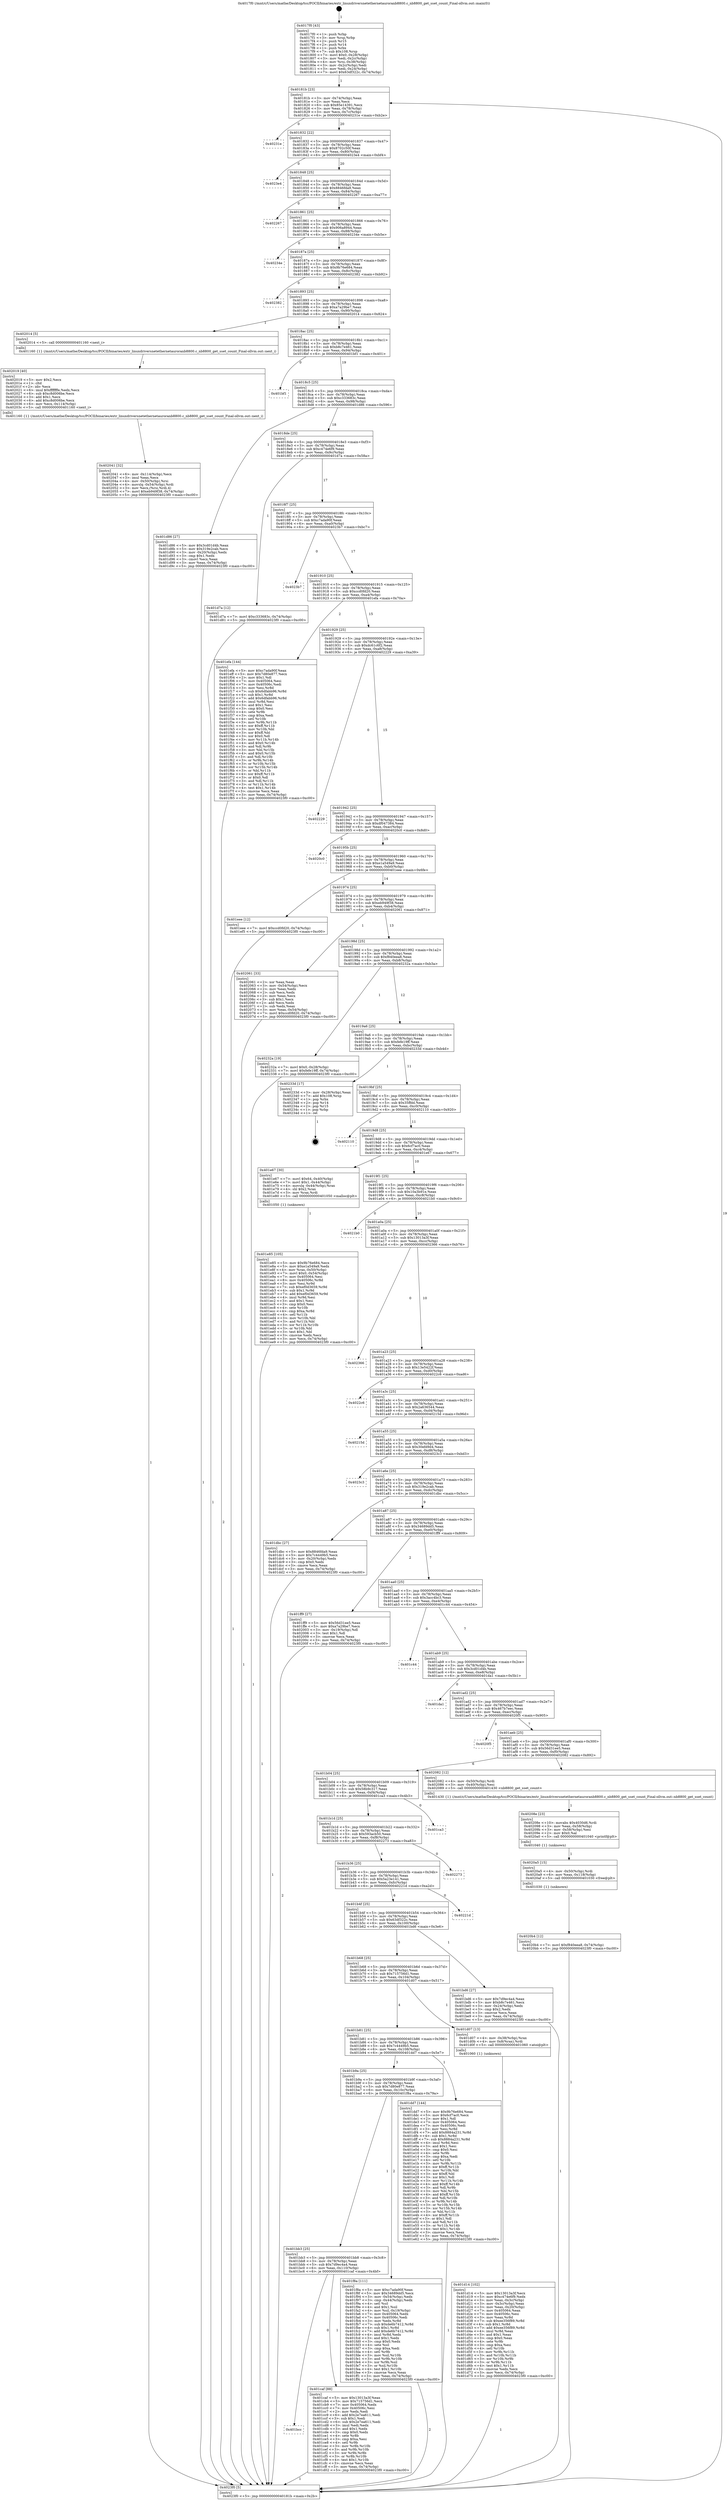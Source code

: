 digraph "0x4017f0" {
  label = "0x4017f0 (/mnt/c/Users/mathe/Desktop/tcc/POCII/binaries/extr_linuxdriversnetethernetauroranb8800.c_nb8800_get_sset_count_Final-ollvm.out::main(0))"
  labelloc = "t"
  node[shape=record]

  Entry [label="",width=0.3,height=0.3,shape=circle,fillcolor=black,style=filled]
  "0x40181b" [label="{
     0x40181b [23]\l
     | [instrs]\l
     &nbsp;&nbsp;0x40181b \<+3\>: mov -0x74(%rbp),%eax\l
     &nbsp;&nbsp;0x40181e \<+2\>: mov %eax,%ecx\l
     &nbsp;&nbsp;0x401820 \<+6\>: sub $0x85e14391,%ecx\l
     &nbsp;&nbsp;0x401826 \<+3\>: mov %eax,-0x78(%rbp)\l
     &nbsp;&nbsp;0x401829 \<+3\>: mov %ecx,-0x7c(%rbp)\l
     &nbsp;&nbsp;0x40182c \<+6\>: je 000000000040231e \<main+0xb2e\>\l
  }"]
  "0x40231e" [label="{
     0x40231e\l
  }", style=dashed]
  "0x401832" [label="{
     0x401832 [22]\l
     | [instrs]\l
     &nbsp;&nbsp;0x401832 \<+5\>: jmp 0000000000401837 \<main+0x47\>\l
     &nbsp;&nbsp;0x401837 \<+3\>: mov -0x78(%rbp),%eax\l
     &nbsp;&nbsp;0x40183a \<+5\>: sub $0x8702c50f,%eax\l
     &nbsp;&nbsp;0x40183f \<+3\>: mov %eax,-0x80(%rbp)\l
     &nbsp;&nbsp;0x401842 \<+6\>: je 00000000004023e4 \<main+0xbf4\>\l
  }"]
  Exit [label="",width=0.3,height=0.3,shape=circle,fillcolor=black,style=filled,peripheries=2]
  "0x4023e4" [label="{
     0x4023e4\l
  }", style=dashed]
  "0x401848" [label="{
     0x401848 [25]\l
     | [instrs]\l
     &nbsp;&nbsp;0x401848 \<+5\>: jmp 000000000040184d \<main+0x5d\>\l
     &nbsp;&nbsp;0x40184d \<+3\>: mov -0x78(%rbp),%eax\l
     &nbsp;&nbsp;0x401850 \<+5\>: sub $0x8846fda9,%eax\l
     &nbsp;&nbsp;0x401855 \<+6\>: mov %eax,-0x84(%rbp)\l
     &nbsp;&nbsp;0x40185b \<+6\>: je 0000000000402267 \<main+0xa77\>\l
  }"]
  "0x4020b4" [label="{
     0x4020b4 [12]\l
     | [instrs]\l
     &nbsp;&nbsp;0x4020b4 \<+7\>: movl $0xf840eea8,-0x74(%rbp)\l
     &nbsp;&nbsp;0x4020bb \<+5\>: jmp 00000000004023f0 \<main+0xc00\>\l
  }"]
  "0x402267" [label="{
     0x402267\l
  }", style=dashed]
  "0x401861" [label="{
     0x401861 [25]\l
     | [instrs]\l
     &nbsp;&nbsp;0x401861 \<+5\>: jmp 0000000000401866 \<main+0x76\>\l
     &nbsp;&nbsp;0x401866 \<+3\>: mov -0x78(%rbp),%eax\l
     &nbsp;&nbsp;0x401869 \<+5\>: sub $0x906a8944,%eax\l
     &nbsp;&nbsp;0x40186e \<+6\>: mov %eax,-0x88(%rbp)\l
     &nbsp;&nbsp;0x401874 \<+6\>: je 000000000040234e \<main+0xb5e\>\l
  }"]
  "0x4020a5" [label="{
     0x4020a5 [15]\l
     | [instrs]\l
     &nbsp;&nbsp;0x4020a5 \<+4\>: mov -0x50(%rbp),%rdi\l
     &nbsp;&nbsp;0x4020a9 \<+6\>: mov %eax,-0x118(%rbp)\l
     &nbsp;&nbsp;0x4020af \<+5\>: call 0000000000401030 \<free@plt\>\l
     | [calls]\l
     &nbsp;&nbsp;0x401030 \{1\} (unknown)\l
  }"]
  "0x40234e" [label="{
     0x40234e\l
  }", style=dashed]
  "0x40187a" [label="{
     0x40187a [25]\l
     | [instrs]\l
     &nbsp;&nbsp;0x40187a \<+5\>: jmp 000000000040187f \<main+0x8f\>\l
     &nbsp;&nbsp;0x40187f \<+3\>: mov -0x78(%rbp),%eax\l
     &nbsp;&nbsp;0x401882 \<+5\>: sub $0x9b76e684,%eax\l
     &nbsp;&nbsp;0x401887 \<+6\>: mov %eax,-0x8c(%rbp)\l
     &nbsp;&nbsp;0x40188d \<+6\>: je 0000000000402382 \<main+0xb92\>\l
  }"]
  "0x40208e" [label="{
     0x40208e [23]\l
     | [instrs]\l
     &nbsp;&nbsp;0x40208e \<+10\>: movabs $0x4030d6,%rdi\l
     &nbsp;&nbsp;0x402098 \<+3\>: mov %eax,-0x58(%rbp)\l
     &nbsp;&nbsp;0x40209b \<+3\>: mov -0x58(%rbp),%esi\l
     &nbsp;&nbsp;0x40209e \<+2\>: mov $0x0,%al\l
     &nbsp;&nbsp;0x4020a0 \<+5\>: call 0000000000401040 \<printf@plt\>\l
     | [calls]\l
     &nbsp;&nbsp;0x401040 \{1\} (unknown)\l
  }"]
  "0x402382" [label="{
     0x402382\l
  }", style=dashed]
  "0x401893" [label="{
     0x401893 [25]\l
     | [instrs]\l
     &nbsp;&nbsp;0x401893 \<+5\>: jmp 0000000000401898 \<main+0xa8\>\l
     &nbsp;&nbsp;0x401898 \<+3\>: mov -0x78(%rbp),%eax\l
     &nbsp;&nbsp;0x40189b \<+5\>: sub $0xa7a29be7,%eax\l
     &nbsp;&nbsp;0x4018a0 \<+6\>: mov %eax,-0x90(%rbp)\l
     &nbsp;&nbsp;0x4018a6 \<+6\>: je 0000000000402014 \<main+0x824\>\l
  }"]
  "0x402041" [label="{
     0x402041 [32]\l
     | [instrs]\l
     &nbsp;&nbsp;0x402041 \<+6\>: mov -0x114(%rbp),%ecx\l
     &nbsp;&nbsp;0x402047 \<+3\>: imul %eax,%ecx\l
     &nbsp;&nbsp;0x40204a \<+4\>: mov -0x50(%rbp),%rsi\l
     &nbsp;&nbsp;0x40204e \<+4\>: movslq -0x54(%rbp),%rdi\l
     &nbsp;&nbsp;0x402052 \<+3\>: mov %ecx,(%rsi,%rdi,4)\l
     &nbsp;&nbsp;0x402055 \<+7\>: movl $0xeb949f38,-0x74(%rbp)\l
     &nbsp;&nbsp;0x40205c \<+5\>: jmp 00000000004023f0 \<main+0xc00\>\l
  }"]
  "0x402014" [label="{
     0x402014 [5]\l
     | [instrs]\l
     &nbsp;&nbsp;0x402014 \<+5\>: call 0000000000401160 \<next_i\>\l
     | [calls]\l
     &nbsp;&nbsp;0x401160 \{1\} (/mnt/c/Users/mathe/Desktop/tcc/POCII/binaries/extr_linuxdriversnetethernetauroranb8800.c_nb8800_get_sset_count_Final-ollvm.out::next_i)\l
  }"]
  "0x4018ac" [label="{
     0x4018ac [25]\l
     | [instrs]\l
     &nbsp;&nbsp;0x4018ac \<+5\>: jmp 00000000004018b1 \<main+0xc1\>\l
     &nbsp;&nbsp;0x4018b1 \<+3\>: mov -0x78(%rbp),%eax\l
     &nbsp;&nbsp;0x4018b4 \<+5\>: sub $0xb8c7e461,%eax\l
     &nbsp;&nbsp;0x4018b9 \<+6\>: mov %eax,-0x94(%rbp)\l
     &nbsp;&nbsp;0x4018bf \<+6\>: je 0000000000401bf1 \<main+0x401\>\l
  }"]
  "0x402019" [label="{
     0x402019 [40]\l
     | [instrs]\l
     &nbsp;&nbsp;0x402019 \<+5\>: mov $0x2,%ecx\l
     &nbsp;&nbsp;0x40201e \<+1\>: cltd\l
     &nbsp;&nbsp;0x40201f \<+2\>: idiv %ecx\l
     &nbsp;&nbsp;0x402021 \<+6\>: imul $0xfffffffe,%edx,%ecx\l
     &nbsp;&nbsp;0x402027 \<+6\>: sub $0xc8d006be,%ecx\l
     &nbsp;&nbsp;0x40202d \<+3\>: add $0x1,%ecx\l
     &nbsp;&nbsp;0x402030 \<+6\>: add $0xc8d006be,%ecx\l
     &nbsp;&nbsp;0x402036 \<+6\>: mov %ecx,-0x114(%rbp)\l
     &nbsp;&nbsp;0x40203c \<+5\>: call 0000000000401160 \<next_i\>\l
     | [calls]\l
     &nbsp;&nbsp;0x401160 \{1\} (/mnt/c/Users/mathe/Desktop/tcc/POCII/binaries/extr_linuxdriversnetethernetauroranb8800.c_nb8800_get_sset_count_Final-ollvm.out::next_i)\l
  }"]
  "0x401bf1" [label="{
     0x401bf1\l
  }", style=dashed]
  "0x4018c5" [label="{
     0x4018c5 [25]\l
     | [instrs]\l
     &nbsp;&nbsp;0x4018c5 \<+5\>: jmp 00000000004018ca \<main+0xda\>\l
     &nbsp;&nbsp;0x4018ca \<+3\>: mov -0x78(%rbp),%eax\l
     &nbsp;&nbsp;0x4018cd \<+5\>: sub $0xc333683c,%eax\l
     &nbsp;&nbsp;0x4018d2 \<+6\>: mov %eax,-0x98(%rbp)\l
     &nbsp;&nbsp;0x4018d8 \<+6\>: je 0000000000401d86 \<main+0x596\>\l
  }"]
  "0x401e85" [label="{
     0x401e85 [105]\l
     | [instrs]\l
     &nbsp;&nbsp;0x401e85 \<+5\>: mov $0x9b76e684,%ecx\l
     &nbsp;&nbsp;0x401e8a \<+5\>: mov $0xe1a549a9,%edx\l
     &nbsp;&nbsp;0x401e8f \<+4\>: mov %rax,-0x50(%rbp)\l
     &nbsp;&nbsp;0x401e93 \<+7\>: movl $0x0,-0x54(%rbp)\l
     &nbsp;&nbsp;0x401e9a \<+7\>: mov 0x405064,%esi\l
     &nbsp;&nbsp;0x401ea1 \<+8\>: mov 0x40506c,%r8d\l
     &nbsp;&nbsp;0x401ea9 \<+3\>: mov %esi,%r9d\l
     &nbsp;&nbsp;0x401eac \<+7\>: sub $0xef0d3659,%r9d\l
     &nbsp;&nbsp;0x401eb3 \<+4\>: sub $0x1,%r9d\l
     &nbsp;&nbsp;0x401eb7 \<+7\>: add $0xef0d3659,%r9d\l
     &nbsp;&nbsp;0x401ebe \<+4\>: imul %r9d,%esi\l
     &nbsp;&nbsp;0x401ec2 \<+3\>: and $0x1,%esi\l
     &nbsp;&nbsp;0x401ec5 \<+3\>: cmp $0x0,%esi\l
     &nbsp;&nbsp;0x401ec8 \<+4\>: sete %r10b\l
     &nbsp;&nbsp;0x401ecc \<+4\>: cmp $0xa,%r8d\l
     &nbsp;&nbsp;0x401ed0 \<+4\>: setl %r11b\l
     &nbsp;&nbsp;0x401ed4 \<+3\>: mov %r10b,%bl\l
     &nbsp;&nbsp;0x401ed7 \<+3\>: and %r11b,%bl\l
     &nbsp;&nbsp;0x401eda \<+3\>: xor %r11b,%r10b\l
     &nbsp;&nbsp;0x401edd \<+3\>: or %r10b,%bl\l
     &nbsp;&nbsp;0x401ee0 \<+3\>: test $0x1,%bl\l
     &nbsp;&nbsp;0x401ee3 \<+3\>: cmovne %edx,%ecx\l
     &nbsp;&nbsp;0x401ee6 \<+3\>: mov %ecx,-0x74(%rbp)\l
     &nbsp;&nbsp;0x401ee9 \<+5\>: jmp 00000000004023f0 \<main+0xc00\>\l
  }"]
  "0x401d86" [label="{
     0x401d86 [27]\l
     | [instrs]\l
     &nbsp;&nbsp;0x401d86 \<+5\>: mov $0x3cd01d4b,%eax\l
     &nbsp;&nbsp;0x401d8b \<+5\>: mov $0x319e2cab,%ecx\l
     &nbsp;&nbsp;0x401d90 \<+3\>: mov -0x20(%rbp),%edx\l
     &nbsp;&nbsp;0x401d93 \<+3\>: cmp $0x1,%edx\l
     &nbsp;&nbsp;0x401d96 \<+3\>: cmovl %ecx,%eax\l
     &nbsp;&nbsp;0x401d99 \<+3\>: mov %eax,-0x74(%rbp)\l
     &nbsp;&nbsp;0x401d9c \<+5\>: jmp 00000000004023f0 \<main+0xc00\>\l
  }"]
  "0x4018de" [label="{
     0x4018de [25]\l
     | [instrs]\l
     &nbsp;&nbsp;0x4018de \<+5\>: jmp 00000000004018e3 \<main+0xf3\>\l
     &nbsp;&nbsp;0x4018e3 \<+3\>: mov -0x78(%rbp),%eax\l
     &nbsp;&nbsp;0x4018e6 \<+5\>: sub $0xc474e6f9,%eax\l
     &nbsp;&nbsp;0x4018eb \<+6\>: mov %eax,-0x9c(%rbp)\l
     &nbsp;&nbsp;0x4018f1 \<+6\>: je 0000000000401d7a \<main+0x58a\>\l
  }"]
  "0x401d14" [label="{
     0x401d14 [102]\l
     | [instrs]\l
     &nbsp;&nbsp;0x401d14 \<+5\>: mov $0x13013a3f,%ecx\l
     &nbsp;&nbsp;0x401d19 \<+5\>: mov $0xc474e6f9,%edx\l
     &nbsp;&nbsp;0x401d1e \<+3\>: mov %eax,-0x3c(%rbp)\l
     &nbsp;&nbsp;0x401d21 \<+3\>: mov -0x3c(%rbp),%eax\l
     &nbsp;&nbsp;0x401d24 \<+3\>: mov %eax,-0x20(%rbp)\l
     &nbsp;&nbsp;0x401d27 \<+7\>: mov 0x405064,%eax\l
     &nbsp;&nbsp;0x401d2e \<+7\>: mov 0x40506c,%esi\l
     &nbsp;&nbsp;0x401d35 \<+3\>: mov %eax,%r8d\l
     &nbsp;&nbsp;0x401d38 \<+7\>: sub $0xee356f89,%r8d\l
     &nbsp;&nbsp;0x401d3f \<+4\>: sub $0x1,%r8d\l
     &nbsp;&nbsp;0x401d43 \<+7\>: add $0xee356f89,%r8d\l
     &nbsp;&nbsp;0x401d4a \<+4\>: imul %r8d,%eax\l
     &nbsp;&nbsp;0x401d4e \<+3\>: and $0x1,%eax\l
     &nbsp;&nbsp;0x401d51 \<+3\>: cmp $0x0,%eax\l
     &nbsp;&nbsp;0x401d54 \<+4\>: sete %r9b\l
     &nbsp;&nbsp;0x401d58 \<+3\>: cmp $0xa,%esi\l
     &nbsp;&nbsp;0x401d5b \<+4\>: setl %r10b\l
     &nbsp;&nbsp;0x401d5f \<+3\>: mov %r9b,%r11b\l
     &nbsp;&nbsp;0x401d62 \<+3\>: and %r10b,%r11b\l
     &nbsp;&nbsp;0x401d65 \<+3\>: xor %r10b,%r9b\l
     &nbsp;&nbsp;0x401d68 \<+3\>: or %r9b,%r11b\l
     &nbsp;&nbsp;0x401d6b \<+4\>: test $0x1,%r11b\l
     &nbsp;&nbsp;0x401d6f \<+3\>: cmovne %edx,%ecx\l
     &nbsp;&nbsp;0x401d72 \<+3\>: mov %ecx,-0x74(%rbp)\l
     &nbsp;&nbsp;0x401d75 \<+5\>: jmp 00000000004023f0 \<main+0xc00\>\l
  }"]
  "0x401d7a" [label="{
     0x401d7a [12]\l
     | [instrs]\l
     &nbsp;&nbsp;0x401d7a \<+7\>: movl $0xc333683c,-0x74(%rbp)\l
     &nbsp;&nbsp;0x401d81 \<+5\>: jmp 00000000004023f0 \<main+0xc00\>\l
  }"]
  "0x4018f7" [label="{
     0x4018f7 [25]\l
     | [instrs]\l
     &nbsp;&nbsp;0x4018f7 \<+5\>: jmp 00000000004018fc \<main+0x10c\>\l
     &nbsp;&nbsp;0x4018fc \<+3\>: mov -0x78(%rbp),%eax\l
     &nbsp;&nbsp;0x4018ff \<+5\>: sub $0xc7ada90f,%eax\l
     &nbsp;&nbsp;0x401904 \<+6\>: mov %eax,-0xa0(%rbp)\l
     &nbsp;&nbsp;0x40190a \<+6\>: je 00000000004023b7 \<main+0xbc7\>\l
  }"]
  "0x401bcc" [label="{
     0x401bcc\l
  }", style=dashed]
  "0x4023b7" [label="{
     0x4023b7\l
  }", style=dashed]
  "0x401910" [label="{
     0x401910 [25]\l
     | [instrs]\l
     &nbsp;&nbsp;0x401910 \<+5\>: jmp 0000000000401915 \<main+0x125\>\l
     &nbsp;&nbsp;0x401915 \<+3\>: mov -0x78(%rbp),%eax\l
     &nbsp;&nbsp;0x401918 \<+5\>: sub $0xccd0fd20,%eax\l
     &nbsp;&nbsp;0x40191d \<+6\>: mov %eax,-0xa4(%rbp)\l
     &nbsp;&nbsp;0x401923 \<+6\>: je 0000000000401efa \<main+0x70a\>\l
  }"]
  "0x401caf" [label="{
     0x401caf [88]\l
     | [instrs]\l
     &nbsp;&nbsp;0x401caf \<+5\>: mov $0x13013a3f,%eax\l
     &nbsp;&nbsp;0x401cb4 \<+5\>: mov $0x715756d1,%ecx\l
     &nbsp;&nbsp;0x401cb9 \<+7\>: mov 0x405064,%edx\l
     &nbsp;&nbsp;0x401cc0 \<+7\>: mov 0x40506c,%esi\l
     &nbsp;&nbsp;0x401cc7 \<+2\>: mov %edx,%edi\l
     &nbsp;&nbsp;0x401cc9 \<+6\>: add $0x2e7ea611,%edi\l
     &nbsp;&nbsp;0x401ccf \<+3\>: sub $0x1,%edi\l
     &nbsp;&nbsp;0x401cd2 \<+6\>: sub $0x2e7ea611,%edi\l
     &nbsp;&nbsp;0x401cd8 \<+3\>: imul %edi,%edx\l
     &nbsp;&nbsp;0x401cdb \<+3\>: and $0x1,%edx\l
     &nbsp;&nbsp;0x401cde \<+3\>: cmp $0x0,%edx\l
     &nbsp;&nbsp;0x401ce1 \<+4\>: sete %r8b\l
     &nbsp;&nbsp;0x401ce5 \<+3\>: cmp $0xa,%esi\l
     &nbsp;&nbsp;0x401ce8 \<+4\>: setl %r9b\l
     &nbsp;&nbsp;0x401cec \<+3\>: mov %r8b,%r10b\l
     &nbsp;&nbsp;0x401cef \<+3\>: and %r9b,%r10b\l
     &nbsp;&nbsp;0x401cf2 \<+3\>: xor %r9b,%r8b\l
     &nbsp;&nbsp;0x401cf5 \<+3\>: or %r8b,%r10b\l
     &nbsp;&nbsp;0x401cf8 \<+4\>: test $0x1,%r10b\l
     &nbsp;&nbsp;0x401cfc \<+3\>: cmovne %ecx,%eax\l
     &nbsp;&nbsp;0x401cff \<+3\>: mov %eax,-0x74(%rbp)\l
     &nbsp;&nbsp;0x401d02 \<+5\>: jmp 00000000004023f0 \<main+0xc00\>\l
  }"]
  "0x401efa" [label="{
     0x401efa [144]\l
     | [instrs]\l
     &nbsp;&nbsp;0x401efa \<+5\>: mov $0xc7ada90f,%eax\l
     &nbsp;&nbsp;0x401eff \<+5\>: mov $0x7d80e877,%ecx\l
     &nbsp;&nbsp;0x401f04 \<+2\>: mov $0x1,%dl\l
     &nbsp;&nbsp;0x401f06 \<+7\>: mov 0x405064,%esi\l
     &nbsp;&nbsp;0x401f0d \<+7\>: mov 0x40506c,%edi\l
     &nbsp;&nbsp;0x401f14 \<+3\>: mov %esi,%r8d\l
     &nbsp;&nbsp;0x401f17 \<+7\>: sub $0x6dfabb96,%r8d\l
     &nbsp;&nbsp;0x401f1e \<+4\>: sub $0x1,%r8d\l
     &nbsp;&nbsp;0x401f22 \<+7\>: add $0x6dfabb96,%r8d\l
     &nbsp;&nbsp;0x401f29 \<+4\>: imul %r8d,%esi\l
     &nbsp;&nbsp;0x401f2d \<+3\>: and $0x1,%esi\l
     &nbsp;&nbsp;0x401f30 \<+3\>: cmp $0x0,%esi\l
     &nbsp;&nbsp;0x401f33 \<+4\>: sete %r9b\l
     &nbsp;&nbsp;0x401f37 \<+3\>: cmp $0xa,%edi\l
     &nbsp;&nbsp;0x401f3a \<+4\>: setl %r10b\l
     &nbsp;&nbsp;0x401f3e \<+3\>: mov %r9b,%r11b\l
     &nbsp;&nbsp;0x401f41 \<+4\>: xor $0xff,%r11b\l
     &nbsp;&nbsp;0x401f45 \<+3\>: mov %r10b,%bl\l
     &nbsp;&nbsp;0x401f48 \<+3\>: xor $0xff,%bl\l
     &nbsp;&nbsp;0x401f4b \<+3\>: xor $0x0,%dl\l
     &nbsp;&nbsp;0x401f4e \<+3\>: mov %r11b,%r14b\l
     &nbsp;&nbsp;0x401f51 \<+4\>: and $0x0,%r14b\l
     &nbsp;&nbsp;0x401f55 \<+3\>: and %dl,%r9b\l
     &nbsp;&nbsp;0x401f58 \<+3\>: mov %bl,%r15b\l
     &nbsp;&nbsp;0x401f5b \<+4\>: and $0x0,%r15b\l
     &nbsp;&nbsp;0x401f5f \<+3\>: and %dl,%r10b\l
     &nbsp;&nbsp;0x401f62 \<+3\>: or %r9b,%r14b\l
     &nbsp;&nbsp;0x401f65 \<+3\>: or %r10b,%r15b\l
     &nbsp;&nbsp;0x401f68 \<+3\>: xor %r15b,%r14b\l
     &nbsp;&nbsp;0x401f6b \<+3\>: or %bl,%r11b\l
     &nbsp;&nbsp;0x401f6e \<+4\>: xor $0xff,%r11b\l
     &nbsp;&nbsp;0x401f72 \<+3\>: or $0x0,%dl\l
     &nbsp;&nbsp;0x401f75 \<+3\>: and %dl,%r11b\l
     &nbsp;&nbsp;0x401f78 \<+3\>: or %r11b,%r14b\l
     &nbsp;&nbsp;0x401f7b \<+4\>: test $0x1,%r14b\l
     &nbsp;&nbsp;0x401f7f \<+3\>: cmovne %ecx,%eax\l
     &nbsp;&nbsp;0x401f82 \<+3\>: mov %eax,-0x74(%rbp)\l
     &nbsp;&nbsp;0x401f85 \<+5\>: jmp 00000000004023f0 \<main+0xc00\>\l
  }"]
  "0x401929" [label="{
     0x401929 [25]\l
     | [instrs]\l
     &nbsp;&nbsp;0x401929 \<+5\>: jmp 000000000040192e \<main+0x13e\>\l
     &nbsp;&nbsp;0x40192e \<+3\>: mov -0x78(%rbp),%eax\l
     &nbsp;&nbsp;0x401931 \<+5\>: sub $0xdc61c6f2,%eax\l
     &nbsp;&nbsp;0x401936 \<+6\>: mov %eax,-0xa8(%rbp)\l
     &nbsp;&nbsp;0x40193c \<+6\>: je 0000000000402229 \<main+0xa39\>\l
  }"]
  "0x401bb3" [label="{
     0x401bb3 [25]\l
     | [instrs]\l
     &nbsp;&nbsp;0x401bb3 \<+5\>: jmp 0000000000401bb8 \<main+0x3c8\>\l
     &nbsp;&nbsp;0x401bb8 \<+3\>: mov -0x78(%rbp),%eax\l
     &nbsp;&nbsp;0x401bbb \<+5\>: sub $0x7d9ec4a4,%eax\l
     &nbsp;&nbsp;0x401bc0 \<+6\>: mov %eax,-0x110(%rbp)\l
     &nbsp;&nbsp;0x401bc6 \<+6\>: je 0000000000401caf \<main+0x4bf\>\l
  }"]
  "0x402229" [label="{
     0x402229\l
  }", style=dashed]
  "0x401942" [label="{
     0x401942 [25]\l
     | [instrs]\l
     &nbsp;&nbsp;0x401942 \<+5\>: jmp 0000000000401947 \<main+0x157\>\l
     &nbsp;&nbsp;0x401947 \<+3\>: mov -0x78(%rbp),%eax\l
     &nbsp;&nbsp;0x40194a \<+5\>: sub $0xdf047384,%eax\l
     &nbsp;&nbsp;0x40194f \<+6\>: mov %eax,-0xac(%rbp)\l
     &nbsp;&nbsp;0x401955 \<+6\>: je 00000000004020c0 \<main+0x8d0\>\l
  }"]
  "0x401f8a" [label="{
     0x401f8a [111]\l
     | [instrs]\l
     &nbsp;&nbsp;0x401f8a \<+5\>: mov $0xc7ada90f,%eax\l
     &nbsp;&nbsp;0x401f8f \<+5\>: mov $0x34689dd5,%ecx\l
     &nbsp;&nbsp;0x401f94 \<+3\>: mov -0x54(%rbp),%edx\l
     &nbsp;&nbsp;0x401f97 \<+3\>: cmp -0x44(%rbp),%edx\l
     &nbsp;&nbsp;0x401f9a \<+4\>: setl %sil\l
     &nbsp;&nbsp;0x401f9e \<+4\>: and $0x1,%sil\l
     &nbsp;&nbsp;0x401fa2 \<+4\>: mov %sil,-0x19(%rbp)\l
     &nbsp;&nbsp;0x401fa6 \<+7\>: mov 0x405064,%edx\l
     &nbsp;&nbsp;0x401fad \<+7\>: mov 0x40506c,%edi\l
     &nbsp;&nbsp;0x401fb4 \<+3\>: mov %edx,%r8d\l
     &nbsp;&nbsp;0x401fb7 \<+7\>: sub $0xde6b7412,%r8d\l
     &nbsp;&nbsp;0x401fbe \<+4\>: sub $0x1,%r8d\l
     &nbsp;&nbsp;0x401fc2 \<+7\>: add $0xde6b7412,%r8d\l
     &nbsp;&nbsp;0x401fc9 \<+4\>: imul %r8d,%edx\l
     &nbsp;&nbsp;0x401fcd \<+3\>: and $0x1,%edx\l
     &nbsp;&nbsp;0x401fd0 \<+3\>: cmp $0x0,%edx\l
     &nbsp;&nbsp;0x401fd3 \<+4\>: sete %sil\l
     &nbsp;&nbsp;0x401fd7 \<+3\>: cmp $0xa,%edi\l
     &nbsp;&nbsp;0x401fda \<+4\>: setl %r9b\l
     &nbsp;&nbsp;0x401fde \<+3\>: mov %sil,%r10b\l
     &nbsp;&nbsp;0x401fe1 \<+3\>: and %r9b,%r10b\l
     &nbsp;&nbsp;0x401fe4 \<+3\>: xor %r9b,%sil\l
     &nbsp;&nbsp;0x401fe7 \<+3\>: or %sil,%r10b\l
     &nbsp;&nbsp;0x401fea \<+4\>: test $0x1,%r10b\l
     &nbsp;&nbsp;0x401fee \<+3\>: cmovne %ecx,%eax\l
     &nbsp;&nbsp;0x401ff1 \<+3\>: mov %eax,-0x74(%rbp)\l
     &nbsp;&nbsp;0x401ff4 \<+5\>: jmp 00000000004023f0 \<main+0xc00\>\l
  }"]
  "0x4020c0" [label="{
     0x4020c0\l
  }", style=dashed]
  "0x40195b" [label="{
     0x40195b [25]\l
     | [instrs]\l
     &nbsp;&nbsp;0x40195b \<+5\>: jmp 0000000000401960 \<main+0x170\>\l
     &nbsp;&nbsp;0x401960 \<+3\>: mov -0x78(%rbp),%eax\l
     &nbsp;&nbsp;0x401963 \<+5\>: sub $0xe1a549a9,%eax\l
     &nbsp;&nbsp;0x401968 \<+6\>: mov %eax,-0xb0(%rbp)\l
     &nbsp;&nbsp;0x40196e \<+6\>: je 0000000000401eee \<main+0x6fe\>\l
  }"]
  "0x401b9a" [label="{
     0x401b9a [25]\l
     | [instrs]\l
     &nbsp;&nbsp;0x401b9a \<+5\>: jmp 0000000000401b9f \<main+0x3af\>\l
     &nbsp;&nbsp;0x401b9f \<+3\>: mov -0x78(%rbp),%eax\l
     &nbsp;&nbsp;0x401ba2 \<+5\>: sub $0x7d80e877,%eax\l
     &nbsp;&nbsp;0x401ba7 \<+6\>: mov %eax,-0x10c(%rbp)\l
     &nbsp;&nbsp;0x401bad \<+6\>: je 0000000000401f8a \<main+0x79a\>\l
  }"]
  "0x401eee" [label="{
     0x401eee [12]\l
     | [instrs]\l
     &nbsp;&nbsp;0x401eee \<+7\>: movl $0xccd0fd20,-0x74(%rbp)\l
     &nbsp;&nbsp;0x401ef5 \<+5\>: jmp 00000000004023f0 \<main+0xc00\>\l
  }"]
  "0x401974" [label="{
     0x401974 [25]\l
     | [instrs]\l
     &nbsp;&nbsp;0x401974 \<+5\>: jmp 0000000000401979 \<main+0x189\>\l
     &nbsp;&nbsp;0x401979 \<+3\>: mov -0x78(%rbp),%eax\l
     &nbsp;&nbsp;0x40197c \<+5\>: sub $0xeb949f38,%eax\l
     &nbsp;&nbsp;0x401981 \<+6\>: mov %eax,-0xb4(%rbp)\l
     &nbsp;&nbsp;0x401987 \<+6\>: je 0000000000402061 \<main+0x871\>\l
  }"]
  "0x401dd7" [label="{
     0x401dd7 [144]\l
     | [instrs]\l
     &nbsp;&nbsp;0x401dd7 \<+5\>: mov $0x9b76e684,%eax\l
     &nbsp;&nbsp;0x401ddc \<+5\>: mov $0x6cf7ac0,%ecx\l
     &nbsp;&nbsp;0x401de1 \<+2\>: mov $0x1,%dl\l
     &nbsp;&nbsp;0x401de3 \<+7\>: mov 0x405064,%esi\l
     &nbsp;&nbsp;0x401dea \<+7\>: mov 0x40506c,%edi\l
     &nbsp;&nbsp;0x401df1 \<+3\>: mov %esi,%r8d\l
     &nbsp;&nbsp;0x401df4 \<+7\>: add $0x8884a231,%r8d\l
     &nbsp;&nbsp;0x401dfb \<+4\>: sub $0x1,%r8d\l
     &nbsp;&nbsp;0x401dff \<+7\>: sub $0x8884a231,%r8d\l
     &nbsp;&nbsp;0x401e06 \<+4\>: imul %r8d,%esi\l
     &nbsp;&nbsp;0x401e0a \<+3\>: and $0x1,%esi\l
     &nbsp;&nbsp;0x401e0d \<+3\>: cmp $0x0,%esi\l
     &nbsp;&nbsp;0x401e10 \<+4\>: sete %r9b\l
     &nbsp;&nbsp;0x401e14 \<+3\>: cmp $0xa,%edi\l
     &nbsp;&nbsp;0x401e17 \<+4\>: setl %r10b\l
     &nbsp;&nbsp;0x401e1b \<+3\>: mov %r9b,%r11b\l
     &nbsp;&nbsp;0x401e1e \<+4\>: xor $0xff,%r11b\l
     &nbsp;&nbsp;0x401e22 \<+3\>: mov %r10b,%bl\l
     &nbsp;&nbsp;0x401e25 \<+3\>: xor $0xff,%bl\l
     &nbsp;&nbsp;0x401e28 \<+3\>: xor $0x1,%dl\l
     &nbsp;&nbsp;0x401e2b \<+3\>: mov %r11b,%r14b\l
     &nbsp;&nbsp;0x401e2e \<+4\>: and $0xff,%r14b\l
     &nbsp;&nbsp;0x401e32 \<+3\>: and %dl,%r9b\l
     &nbsp;&nbsp;0x401e35 \<+3\>: mov %bl,%r15b\l
     &nbsp;&nbsp;0x401e38 \<+4\>: and $0xff,%r15b\l
     &nbsp;&nbsp;0x401e3c \<+3\>: and %dl,%r10b\l
     &nbsp;&nbsp;0x401e3f \<+3\>: or %r9b,%r14b\l
     &nbsp;&nbsp;0x401e42 \<+3\>: or %r10b,%r15b\l
     &nbsp;&nbsp;0x401e45 \<+3\>: xor %r15b,%r14b\l
     &nbsp;&nbsp;0x401e48 \<+3\>: or %bl,%r11b\l
     &nbsp;&nbsp;0x401e4b \<+4\>: xor $0xff,%r11b\l
     &nbsp;&nbsp;0x401e4f \<+3\>: or $0x1,%dl\l
     &nbsp;&nbsp;0x401e52 \<+3\>: and %dl,%r11b\l
     &nbsp;&nbsp;0x401e55 \<+3\>: or %r11b,%r14b\l
     &nbsp;&nbsp;0x401e58 \<+4\>: test $0x1,%r14b\l
     &nbsp;&nbsp;0x401e5c \<+3\>: cmovne %ecx,%eax\l
     &nbsp;&nbsp;0x401e5f \<+3\>: mov %eax,-0x74(%rbp)\l
     &nbsp;&nbsp;0x401e62 \<+5\>: jmp 00000000004023f0 \<main+0xc00\>\l
  }"]
  "0x402061" [label="{
     0x402061 [33]\l
     | [instrs]\l
     &nbsp;&nbsp;0x402061 \<+2\>: xor %eax,%eax\l
     &nbsp;&nbsp;0x402063 \<+3\>: mov -0x54(%rbp),%ecx\l
     &nbsp;&nbsp;0x402066 \<+2\>: mov %eax,%edx\l
     &nbsp;&nbsp;0x402068 \<+2\>: sub %ecx,%edx\l
     &nbsp;&nbsp;0x40206a \<+2\>: mov %eax,%ecx\l
     &nbsp;&nbsp;0x40206c \<+3\>: sub $0x1,%ecx\l
     &nbsp;&nbsp;0x40206f \<+2\>: add %ecx,%edx\l
     &nbsp;&nbsp;0x402071 \<+2\>: sub %edx,%eax\l
     &nbsp;&nbsp;0x402073 \<+3\>: mov %eax,-0x54(%rbp)\l
     &nbsp;&nbsp;0x402076 \<+7\>: movl $0xccd0fd20,-0x74(%rbp)\l
     &nbsp;&nbsp;0x40207d \<+5\>: jmp 00000000004023f0 \<main+0xc00\>\l
  }"]
  "0x40198d" [label="{
     0x40198d [25]\l
     | [instrs]\l
     &nbsp;&nbsp;0x40198d \<+5\>: jmp 0000000000401992 \<main+0x1a2\>\l
     &nbsp;&nbsp;0x401992 \<+3\>: mov -0x78(%rbp),%eax\l
     &nbsp;&nbsp;0x401995 \<+5\>: sub $0xf840eea8,%eax\l
     &nbsp;&nbsp;0x40199a \<+6\>: mov %eax,-0xb8(%rbp)\l
     &nbsp;&nbsp;0x4019a0 \<+6\>: je 000000000040232a \<main+0xb3a\>\l
  }"]
  "0x401b81" [label="{
     0x401b81 [25]\l
     | [instrs]\l
     &nbsp;&nbsp;0x401b81 \<+5\>: jmp 0000000000401b86 \<main+0x396\>\l
     &nbsp;&nbsp;0x401b86 \<+3\>: mov -0x78(%rbp),%eax\l
     &nbsp;&nbsp;0x401b89 \<+5\>: sub $0x7c4449b5,%eax\l
     &nbsp;&nbsp;0x401b8e \<+6\>: mov %eax,-0x108(%rbp)\l
     &nbsp;&nbsp;0x401b94 \<+6\>: je 0000000000401dd7 \<main+0x5e7\>\l
  }"]
  "0x40232a" [label="{
     0x40232a [19]\l
     | [instrs]\l
     &nbsp;&nbsp;0x40232a \<+7\>: movl $0x0,-0x28(%rbp)\l
     &nbsp;&nbsp;0x402331 \<+7\>: movl $0xfefe19ff,-0x74(%rbp)\l
     &nbsp;&nbsp;0x402338 \<+5\>: jmp 00000000004023f0 \<main+0xc00\>\l
  }"]
  "0x4019a6" [label="{
     0x4019a6 [25]\l
     | [instrs]\l
     &nbsp;&nbsp;0x4019a6 \<+5\>: jmp 00000000004019ab \<main+0x1bb\>\l
     &nbsp;&nbsp;0x4019ab \<+3\>: mov -0x78(%rbp),%eax\l
     &nbsp;&nbsp;0x4019ae \<+5\>: sub $0xfefe19ff,%eax\l
     &nbsp;&nbsp;0x4019b3 \<+6\>: mov %eax,-0xbc(%rbp)\l
     &nbsp;&nbsp;0x4019b9 \<+6\>: je 000000000040233d \<main+0xb4d\>\l
  }"]
  "0x401d07" [label="{
     0x401d07 [13]\l
     | [instrs]\l
     &nbsp;&nbsp;0x401d07 \<+4\>: mov -0x38(%rbp),%rax\l
     &nbsp;&nbsp;0x401d0b \<+4\>: mov 0x8(%rax),%rdi\l
     &nbsp;&nbsp;0x401d0f \<+5\>: call 0000000000401060 \<atoi@plt\>\l
     | [calls]\l
     &nbsp;&nbsp;0x401060 \{1\} (unknown)\l
  }"]
  "0x40233d" [label="{
     0x40233d [17]\l
     | [instrs]\l
     &nbsp;&nbsp;0x40233d \<+3\>: mov -0x28(%rbp),%eax\l
     &nbsp;&nbsp;0x402340 \<+7\>: add $0x108,%rsp\l
     &nbsp;&nbsp;0x402347 \<+1\>: pop %rbx\l
     &nbsp;&nbsp;0x402348 \<+2\>: pop %r14\l
     &nbsp;&nbsp;0x40234a \<+2\>: pop %r15\l
     &nbsp;&nbsp;0x40234c \<+1\>: pop %rbp\l
     &nbsp;&nbsp;0x40234d \<+1\>: ret\l
  }"]
  "0x4019bf" [label="{
     0x4019bf [25]\l
     | [instrs]\l
     &nbsp;&nbsp;0x4019bf \<+5\>: jmp 00000000004019c4 \<main+0x1d4\>\l
     &nbsp;&nbsp;0x4019c4 \<+3\>: mov -0x78(%rbp),%eax\l
     &nbsp;&nbsp;0x4019c7 \<+5\>: sub $0x35ffdd,%eax\l
     &nbsp;&nbsp;0x4019cc \<+6\>: mov %eax,-0xc0(%rbp)\l
     &nbsp;&nbsp;0x4019d2 \<+6\>: je 0000000000402110 \<main+0x920\>\l
  }"]
  "0x4017f0" [label="{
     0x4017f0 [43]\l
     | [instrs]\l
     &nbsp;&nbsp;0x4017f0 \<+1\>: push %rbp\l
     &nbsp;&nbsp;0x4017f1 \<+3\>: mov %rsp,%rbp\l
     &nbsp;&nbsp;0x4017f4 \<+2\>: push %r15\l
     &nbsp;&nbsp;0x4017f6 \<+2\>: push %r14\l
     &nbsp;&nbsp;0x4017f8 \<+1\>: push %rbx\l
     &nbsp;&nbsp;0x4017f9 \<+7\>: sub $0x108,%rsp\l
     &nbsp;&nbsp;0x401800 \<+7\>: movl $0x0,-0x28(%rbp)\l
     &nbsp;&nbsp;0x401807 \<+3\>: mov %edi,-0x2c(%rbp)\l
     &nbsp;&nbsp;0x40180a \<+4\>: mov %rsi,-0x38(%rbp)\l
     &nbsp;&nbsp;0x40180e \<+3\>: mov -0x2c(%rbp),%edi\l
     &nbsp;&nbsp;0x401811 \<+3\>: mov %edi,-0x24(%rbp)\l
     &nbsp;&nbsp;0x401814 \<+7\>: movl $0x63df322c,-0x74(%rbp)\l
  }"]
  "0x402110" [label="{
     0x402110\l
  }", style=dashed]
  "0x4019d8" [label="{
     0x4019d8 [25]\l
     | [instrs]\l
     &nbsp;&nbsp;0x4019d8 \<+5\>: jmp 00000000004019dd \<main+0x1ed\>\l
     &nbsp;&nbsp;0x4019dd \<+3\>: mov -0x78(%rbp),%eax\l
     &nbsp;&nbsp;0x4019e0 \<+5\>: sub $0x6cf7ac0,%eax\l
     &nbsp;&nbsp;0x4019e5 \<+6\>: mov %eax,-0xc4(%rbp)\l
     &nbsp;&nbsp;0x4019eb \<+6\>: je 0000000000401e67 \<main+0x677\>\l
  }"]
  "0x4023f0" [label="{
     0x4023f0 [5]\l
     | [instrs]\l
     &nbsp;&nbsp;0x4023f0 \<+5\>: jmp 000000000040181b \<main+0x2b\>\l
  }"]
  "0x401e67" [label="{
     0x401e67 [30]\l
     | [instrs]\l
     &nbsp;&nbsp;0x401e67 \<+7\>: movl $0x64,-0x40(%rbp)\l
     &nbsp;&nbsp;0x401e6e \<+7\>: movl $0x1,-0x44(%rbp)\l
     &nbsp;&nbsp;0x401e75 \<+4\>: movslq -0x44(%rbp),%rax\l
     &nbsp;&nbsp;0x401e79 \<+4\>: shl $0x2,%rax\l
     &nbsp;&nbsp;0x401e7d \<+3\>: mov %rax,%rdi\l
     &nbsp;&nbsp;0x401e80 \<+5\>: call 0000000000401050 \<malloc@plt\>\l
     | [calls]\l
     &nbsp;&nbsp;0x401050 \{1\} (unknown)\l
  }"]
  "0x4019f1" [label="{
     0x4019f1 [25]\l
     | [instrs]\l
     &nbsp;&nbsp;0x4019f1 \<+5\>: jmp 00000000004019f6 \<main+0x206\>\l
     &nbsp;&nbsp;0x4019f6 \<+3\>: mov -0x78(%rbp),%eax\l
     &nbsp;&nbsp;0x4019f9 \<+5\>: sub $0x10a3b91e,%eax\l
     &nbsp;&nbsp;0x4019fe \<+6\>: mov %eax,-0xc8(%rbp)\l
     &nbsp;&nbsp;0x401a04 \<+6\>: je 00000000004021b0 \<main+0x9c0\>\l
  }"]
  "0x401b68" [label="{
     0x401b68 [25]\l
     | [instrs]\l
     &nbsp;&nbsp;0x401b68 \<+5\>: jmp 0000000000401b6d \<main+0x37d\>\l
     &nbsp;&nbsp;0x401b6d \<+3\>: mov -0x78(%rbp),%eax\l
     &nbsp;&nbsp;0x401b70 \<+5\>: sub $0x715756d1,%eax\l
     &nbsp;&nbsp;0x401b75 \<+6\>: mov %eax,-0x104(%rbp)\l
     &nbsp;&nbsp;0x401b7b \<+6\>: je 0000000000401d07 \<main+0x517\>\l
  }"]
  "0x4021b0" [label="{
     0x4021b0\l
  }", style=dashed]
  "0x401a0a" [label="{
     0x401a0a [25]\l
     | [instrs]\l
     &nbsp;&nbsp;0x401a0a \<+5\>: jmp 0000000000401a0f \<main+0x21f\>\l
     &nbsp;&nbsp;0x401a0f \<+3\>: mov -0x78(%rbp),%eax\l
     &nbsp;&nbsp;0x401a12 \<+5\>: sub $0x13013a3f,%eax\l
     &nbsp;&nbsp;0x401a17 \<+6\>: mov %eax,-0xcc(%rbp)\l
     &nbsp;&nbsp;0x401a1d \<+6\>: je 0000000000402366 \<main+0xb76\>\l
  }"]
  "0x401bd6" [label="{
     0x401bd6 [27]\l
     | [instrs]\l
     &nbsp;&nbsp;0x401bd6 \<+5\>: mov $0x7d9ec4a4,%eax\l
     &nbsp;&nbsp;0x401bdb \<+5\>: mov $0xb8c7e461,%ecx\l
     &nbsp;&nbsp;0x401be0 \<+3\>: mov -0x24(%rbp),%edx\l
     &nbsp;&nbsp;0x401be3 \<+3\>: cmp $0x2,%edx\l
     &nbsp;&nbsp;0x401be6 \<+3\>: cmovne %ecx,%eax\l
     &nbsp;&nbsp;0x401be9 \<+3\>: mov %eax,-0x74(%rbp)\l
     &nbsp;&nbsp;0x401bec \<+5\>: jmp 00000000004023f0 \<main+0xc00\>\l
  }"]
  "0x402366" [label="{
     0x402366\l
  }", style=dashed]
  "0x401a23" [label="{
     0x401a23 [25]\l
     | [instrs]\l
     &nbsp;&nbsp;0x401a23 \<+5\>: jmp 0000000000401a28 \<main+0x238\>\l
     &nbsp;&nbsp;0x401a28 \<+3\>: mov -0x78(%rbp),%eax\l
     &nbsp;&nbsp;0x401a2b \<+5\>: sub $0x13e5422f,%eax\l
     &nbsp;&nbsp;0x401a30 \<+6\>: mov %eax,-0xd0(%rbp)\l
     &nbsp;&nbsp;0x401a36 \<+6\>: je 00000000004022c6 \<main+0xad6\>\l
  }"]
  "0x401b4f" [label="{
     0x401b4f [25]\l
     | [instrs]\l
     &nbsp;&nbsp;0x401b4f \<+5\>: jmp 0000000000401b54 \<main+0x364\>\l
     &nbsp;&nbsp;0x401b54 \<+3\>: mov -0x78(%rbp),%eax\l
     &nbsp;&nbsp;0x401b57 \<+5\>: sub $0x63df322c,%eax\l
     &nbsp;&nbsp;0x401b5c \<+6\>: mov %eax,-0x100(%rbp)\l
     &nbsp;&nbsp;0x401b62 \<+6\>: je 0000000000401bd6 \<main+0x3e6\>\l
  }"]
  "0x4022c6" [label="{
     0x4022c6\l
  }", style=dashed]
  "0x401a3c" [label="{
     0x401a3c [25]\l
     | [instrs]\l
     &nbsp;&nbsp;0x401a3c \<+5\>: jmp 0000000000401a41 \<main+0x251\>\l
     &nbsp;&nbsp;0x401a41 \<+3\>: mov -0x78(%rbp),%eax\l
     &nbsp;&nbsp;0x401a44 \<+5\>: sub $0x2a636544,%eax\l
     &nbsp;&nbsp;0x401a49 \<+6\>: mov %eax,-0xd4(%rbp)\l
     &nbsp;&nbsp;0x401a4f \<+6\>: je 000000000040215d \<main+0x96d\>\l
  }"]
  "0x40221d" [label="{
     0x40221d\l
  }", style=dashed]
  "0x40215d" [label="{
     0x40215d\l
  }", style=dashed]
  "0x401a55" [label="{
     0x401a55 [25]\l
     | [instrs]\l
     &nbsp;&nbsp;0x401a55 \<+5\>: jmp 0000000000401a5a \<main+0x26a\>\l
     &nbsp;&nbsp;0x401a5a \<+3\>: mov -0x78(%rbp),%eax\l
     &nbsp;&nbsp;0x401a5d \<+5\>: sub $0x30efd9d4,%eax\l
     &nbsp;&nbsp;0x401a62 \<+6\>: mov %eax,-0xd8(%rbp)\l
     &nbsp;&nbsp;0x401a68 \<+6\>: je 00000000004023c3 \<main+0xbd3\>\l
  }"]
  "0x401b36" [label="{
     0x401b36 [25]\l
     | [instrs]\l
     &nbsp;&nbsp;0x401b36 \<+5\>: jmp 0000000000401b3b \<main+0x34b\>\l
     &nbsp;&nbsp;0x401b3b \<+3\>: mov -0x78(%rbp),%eax\l
     &nbsp;&nbsp;0x401b3e \<+5\>: sub $0x5a23e141,%eax\l
     &nbsp;&nbsp;0x401b43 \<+6\>: mov %eax,-0xfc(%rbp)\l
     &nbsp;&nbsp;0x401b49 \<+6\>: je 000000000040221d \<main+0xa2d\>\l
  }"]
  "0x4023c3" [label="{
     0x4023c3\l
  }", style=dashed]
  "0x401a6e" [label="{
     0x401a6e [25]\l
     | [instrs]\l
     &nbsp;&nbsp;0x401a6e \<+5\>: jmp 0000000000401a73 \<main+0x283\>\l
     &nbsp;&nbsp;0x401a73 \<+3\>: mov -0x78(%rbp),%eax\l
     &nbsp;&nbsp;0x401a76 \<+5\>: sub $0x319e2cab,%eax\l
     &nbsp;&nbsp;0x401a7b \<+6\>: mov %eax,-0xdc(%rbp)\l
     &nbsp;&nbsp;0x401a81 \<+6\>: je 0000000000401dbc \<main+0x5cc\>\l
  }"]
  "0x402273" [label="{
     0x402273\l
  }", style=dashed]
  "0x401dbc" [label="{
     0x401dbc [27]\l
     | [instrs]\l
     &nbsp;&nbsp;0x401dbc \<+5\>: mov $0x8846fda9,%eax\l
     &nbsp;&nbsp;0x401dc1 \<+5\>: mov $0x7c4449b5,%ecx\l
     &nbsp;&nbsp;0x401dc6 \<+3\>: mov -0x20(%rbp),%edx\l
     &nbsp;&nbsp;0x401dc9 \<+3\>: cmp $0x0,%edx\l
     &nbsp;&nbsp;0x401dcc \<+3\>: cmove %ecx,%eax\l
     &nbsp;&nbsp;0x401dcf \<+3\>: mov %eax,-0x74(%rbp)\l
     &nbsp;&nbsp;0x401dd2 \<+5\>: jmp 00000000004023f0 \<main+0xc00\>\l
  }"]
  "0x401a87" [label="{
     0x401a87 [25]\l
     | [instrs]\l
     &nbsp;&nbsp;0x401a87 \<+5\>: jmp 0000000000401a8c \<main+0x29c\>\l
     &nbsp;&nbsp;0x401a8c \<+3\>: mov -0x78(%rbp),%eax\l
     &nbsp;&nbsp;0x401a8f \<+5\>: sub $0x34689dd5,%eax\l
     &nbsp;&nbsp;0x401a94 \<+6\>: mov %eax,-0xe0(%rbp)\l
     &nbsp;&nbsp;0x401a9a \<+6\>: je 0000000000401ff9 \<main+0x809\>\l
  }"]
  "0x401b1d" [label="{
     0x401b1d [25]\l
     | [instrs]\l
     &nbsp;&nbsp;0x401b1d \<+5\>: jmp 0000000000401b22 \<main+0x332\>\l
     &nbsp;&nbsp;0x401b22 \<+3\>: mov -0x78(%rbp),%eax\l
     &nbsp;&nbsp;0x401b25 \<+5\>: sub $0x593acb50,%eax\l
     &nbsp;&nbsp;0x401b2a \<+6\>: mov %eax,-0xf8(%rbp)\l
     &nbsp;&nbsp;0x401b30 \<+6\>: je 0000000000402273 \<main+0xa83\>\l
  }"]
  "0x401ff9" [label="{
     0x401ff9 [27]\l
     | [instrs]\l
     &nbsp;&nbsp;0x401ff9 \<+5\>: mov $0x56d31ee5,%eax\l
     &nbsp;&nbsp;0x401ffe \<+5\>: mov $0xa7a29be7,%ecx\l
     &nbsp;&nbsp;0x402003 \<+3\>: mov -0x19(%rbp),%dl\l
     &nbsp;&nbsp;0x402006 \<+3\>: test $0x1,%dl\l
     &nbsp;&nbsp;0x402009 \<+3\>: cmovne %ecx,%eax\l
     &nbsp;&nbsp;0x40200c \<+3\>: mov %eax,-0x74(%rbp)\l
     &nbsp;&nbsp;0x40200f \<+5\>: jmp 00000000004023f0 \<main+0xc00\>\l
  }"]
  "0x401aa0" [label="{
     0x401aa0 [25]\l
     | [instrs]\l
     &nbsp;&nbsp;0x401aa0 \<+5\>: jmp 0000000000401aa5 \<main+0x2b5\>\l
     &nbsp;&nbsp;0x401aa5 \<+3\>: mov -0x78(%rbp),%eax\l
     &nbsp;&nbsp;0x401aa8 \<+5\>: sub $0x3acc4bc3,%eax\l
     &nbsp;&nbsp;0x401aad \<+6\>: mov %eax,-0xe4(%rbp)\l
     &nbsp;&nbsp;0x401ab3 \<+6\>: je 0000000000401c44 \<main+0x454\>\l
  }"]
  "0x401ca3" [label="{
     0x401ca3\l
  }", style=dashed]
  "0x401c44" [label="{
     0x401c44\l
  }", style=dashed]
  "0x401ab9" [label="{
     0x401ab9 [25]\l
     | [instrs]\l
     &nbsp;&nbsp;0x401ab9 \<+5\>: jmp 0000000000401abe \<main+0x2ce\>\l
     &nbsp;&nbsp;0x401abe \<+3\>: mov -0x78(%rbp),%eax\l
     &nbsp;&nbsp;0x401ac1 \<+5\>: sub $0x3cd01d4b,%eax\l
     &nbsp;&nbsp;0x401ac6 \<+6\>: mov %eax,-0xe8(%rbp)\l
     &nbsp;&nbsp;0x401acc \<+6\>: je 0000000000401da1 \<main+0x5b1\>\l
  }"]
  "0x401b04" [label="{
     0x401b04 [25]\l
     | [instrs]\l
     &nbsp;&nbsp;0x401b04 \<+5\>: jmp 0000000000401b09 \<main+0x319\>\l
     &nbsp;&nbsp;0x401b09 \<+3\>: mov -0x78(%rbp),%eax\l
     &nbsp;&nbsp;0x401b0c \<+5\>: sub $0x58b9c317,%eax\l
     &nbsp;&nbsp;0x401b11 \<+6\>: mov %eax,-0xf4(%rbp)\l
     &nbsp;&nbsp;0x401b17 \<+6\>: je 0000000000401ca3 \<main+0x4b3\>\l
  }"]
  "0x401da1" [label="{
     0x401da1\l
  }", style=dashed]
  "0x401ad2" [label="{
     0x401ad2 [25]\l
     | [instrs]\l
     &nbsp;&nbsp;0x401ad2 \<+5\>: jmp 0000000000401ad7 \<main+0x2e7\>\l
     &nbsp;&nbsp;0x401ad7 \<+3\>: mov -0x78(%rbp),%eax\l
     &nbsp;&nbsp;0x401ada \<+5\>: sub $0x467b7eec,%eax\l
     &nbsp;&nbsp;0x401adf \<+6\>: mov %eax,-0xec(%rbp)\l
     &nbsp;&nbsp;0x401ae5 \<+6\>: je 00000000004020f5 \<main+0x905\>\l
  }"]
  "0x402082" [label="{
     0x402082 [12]\l
     | [instrs]\l
     &nbsp;&nbsp;0x402082 \<+4\>: mov -0x50(%rbp),%rdi\l
     &nbsp;&nbsp;0x402086 \<+3\>: mov -0x40(%rbp),%esi\l
     &nbsp;&nbsp;0x402089 \<+5\>: call 0000000000401430 \<nb8800_get_sset_count\>\l
     | [calls]\l
     &nbsp;&nbsp;0x401430 \{1\} (/mnt/c/Users/mathe/Desktop/tcc/POCII/binaries/extr_linuxdriversnetethernetauroranb8800.c_nb8800_get_sset_count_Final-ollvm.out::nb8800_get_sset_count)\l
  }"]
  "0x4020f5" [label="{
     0x4020f5\l
  }", style=dashed]
  "0x401aeb" [label="{
     0x401aeb [25]\l
     | [instrs]\l
     &nbsp;&nbsp;0x401aeb \<+5\>: jmp 0000000000401af0 \<main+0x300\>\l
     &nbsp;&nbsp;0x401af0 \<+3\>: mov -0x78(%rbp),%eax\l
     &nbsp;&nbsp;0x401af3 \<+5\>: sub $0x56d31ee5,%eax\l
     &nbsp;&nbsp;0x401af8 \<+6\>: mov %eax,-0xf0(%rbp)\l
     &nbsp;&nbsp;0x401afe \<+6\>: je 0000000000402082 \<main+0x892\>\l
  }"]
  Entry -> "0x4017f0" [label=" 1"]
  "0x40181b" -> "0x40231e" [label=" 0"]
  "0x40181b" -> "0x401832" [label=" 20"]
  "0x40233d" -> Exit [label=" 1"]
  "0x401832" -> "0x4023e4" [label=" 0"]
  "0x401832" -> "0x401848" [label=" 20"]
  "0x40232a" -> "0x4023f0" [label=" 1"]
  "0x401848" -> "0x402267" [label=" 0"]
  "0x401848" -> "0x401861" [label=" 20"]
  "0x4020b4" -> "0x4023f0" [label=" 1"]
  "0x401861" -> "0x40234e" [label=" 0"]
  "0x401861" -> "0x40187a" [label=" 20"]
  "0x4020a5" -> "0x4020b4" [label=" 1"]
  "0x40187a" -> "0x402382" [label=" 0"]
  "0x40187a" -> "0x401893" [label=" 20"]
  "0x40208e" -> "0x4020a5" [label=" 1"]
  "0x401893" -> "0x402014" [label=" 1"]
  "0x401893" -> "0x4018ac" [label=" 19"]
  "0x402082" -> "0x40208e" [label=" 1"]
  "0x4018ac" -> "0x401bf1" [label=" 0"]
  "0x4018ac" -> "0x4018c5" [label=" 19"]
  "0x402061" -> "0x4023f0" [label=" 1"]
  "0x4018c5" -> "0x401d86" [label=" 1"]
  "0x4018c5" -> "0x4018de" [label=" 18"]
  "0x402041" -> "0x4023f0" [label=" 1"]
  "0x4018de" -> "0x401d7a" [label=" 1"]
  "0x4018de" -> "0x4018f7" [label=" 17"]
  "0x402019" -> "0x402041" [label=" 1"]
  "0x4018f7" -> "0x4023b7" [label=" 0"]
  "0x4018f7" -> "0x401910" [label=" 17"]
  "0x402014" -> "0x402019" [label=" 1"]
  "0x401910" -> "0x401efa" [label=" 2"]
  "0x401910" -> "0x401929" [label=" 15"]
  "0x401ff9" -> "0x4023f0" [label=" 2"]
  "0x401929" -> "0x402229" [label=" 0"]
  "0x401929" -> "0x401942" [label=" 15"]
  "0x401efa" -> "0x4023f0" [label=" 2"]
  "0x401942" -> "0x4020c0" [label=" 0"]
  "0x401942" -> "0x40195b" [label=" 15"]
  "0x401eee" -> "0x4023f0" [label=" 1"]
  "0x40195b" -> "0x401eee" [label=" 1"]
  "0x40195b" -> "0x401974" [label=" 14"]
  "0x401e67" -> "0x401e85" [label=" 1"]
  "0x401974" -> "0x402061" [label=" 1"]
  "0x401974" -> "0x40198d" [label=" 13"]
  "0x401dd7" -> "0x4023f0" [label=" 1"]
  "0x40198d" -> "0x40232a" [label=" 1"]
  "0x40198d" -> "0x4019a6" [label=" 12"]
  "0x401d86" -> "0x4023f0" [label=" 1"]
  "0x4019a6" -> "0x40233d" [label=" 1"]
  "0x4019a6" -> "0x4019bf" [label=" 11"]
  "0x401d7a" -> "0x4023f0" [label=" 1"]
  "0x4019bf" -> "0x402110" [label=" 0"]
  "0x4019bf" -> "0x4019d8" [label=" 11"]
  "0x401d07" -> "0x401d14" [label=" 1"]
  "0x4019d8" -> "0x401e67" [label=" 1"]
  "0x4019d8" -> "0x4019f1" [label=" 10"]
  "0x401caf" -> "0x4023f0" [label=" 1"]
  "0x4019f1" -> "0x4021b0" [label=" 0"]
  "0x4019f1" -> "0x401a0a" [label=" 10"]
  "0x401bb3" -> "0x401bcc" [label=" 0"]
  "0x401a0a" -> "0x402366" [label=" 0"]
  "0x401a0a" -> "0x401a23" [label=" 10"]
  "0x401bb3" -> "0x401caf" [label=" 1"]
  "0x401a23" -> "0x4022c6" [label=" 0"]
  "0x401a23" -> "0x401a3c" [label=" 10"]
  "0x401b9a" -> "0x401bb3" [label=" 1"]
  "0x401a3c" -> "0x40215d" [label=" 0"]
  "0x401a3c" -> "0x401a55" [label=" 10"]
  "0x401b9a" -> "0x401f8a" [label=" 2"]
  "0x401a55" -> "0x4023c3" [label=" 0"]
  "0x401a55" -> "0x401a6e" [label=" 10"]
  "0x401b81" -> "0x401b9a" [label=" 3"]
  "0x401a6e" -> "0x401dbc" [label=" 1"]
  "0x401a6e" -> "0x401a87" [label=" 9"]
  "0x401b81" -> "0x401dd7" [label=" 1"]
  "0x401a87" -> "0x401ff9" [label=" 2"]
  "0x401a87" -> "0x401aa0" [label=" 7"]
  "0x401b68" -> "0x401b81" [label=" 4"]
  "0x401aa0" -> "0x401c44" [label=" 0"]
  "0x401aa0" -> "0x401ab9" [label=" 7"]
  "0x401b68" -> "0x401d07" [label=" 1"]
  "0x401ab9" -> "0x401da1" [label=" 0"]
  "0x401ab9" -> "0x401ad2" [label=" 7"]
  "0x4023f0" -> "0x40181b" [label=" 19"]
  "0x401ad2" -> "0x4020f5" [label=" 0"]
  "0x401ad2" -> "0x401aeb" [label=" 7"]
  "0x4017f0" -> "0x40181b" [label=" 1"]
  "0x401aeb" -> "0x402082" [label=" 1"]
  "0x401aeb" -> "0x401b04" [label=" 6"]
  "0x401d14" -> "0x4023f0" [label=" 1"]
  "0x401b04" -> "0x401ca3" [label=" 0"]
  "0x401b04" -> "0x401b1d" [label=" 6"]
  "0x401dbc" -> "0x4023f0" [label=" 1"]
  "0x401b1d" -> "0x402273" [label=" 0"]
  "0x401b1d" -> "0x401b36" [label=" 6"]
  "0x401e85" -> "0x4023f0" [label=" 1"]
  "0x401b36" -> "0x40221d" [label=" 0"]
  "0x401b36" -> "0x401b4f" [label=" 6"]
  "0x401f8a" -> "0x4023f0" [label=" 2"]
  "0x401b4f" -> "0x401bd6" [label=" 1"]
  "0x401b4f" -> "0x401b68" [label=" 5"]
  "0x401bd6" -> "0x4023f0" [label=" 1"]
}

